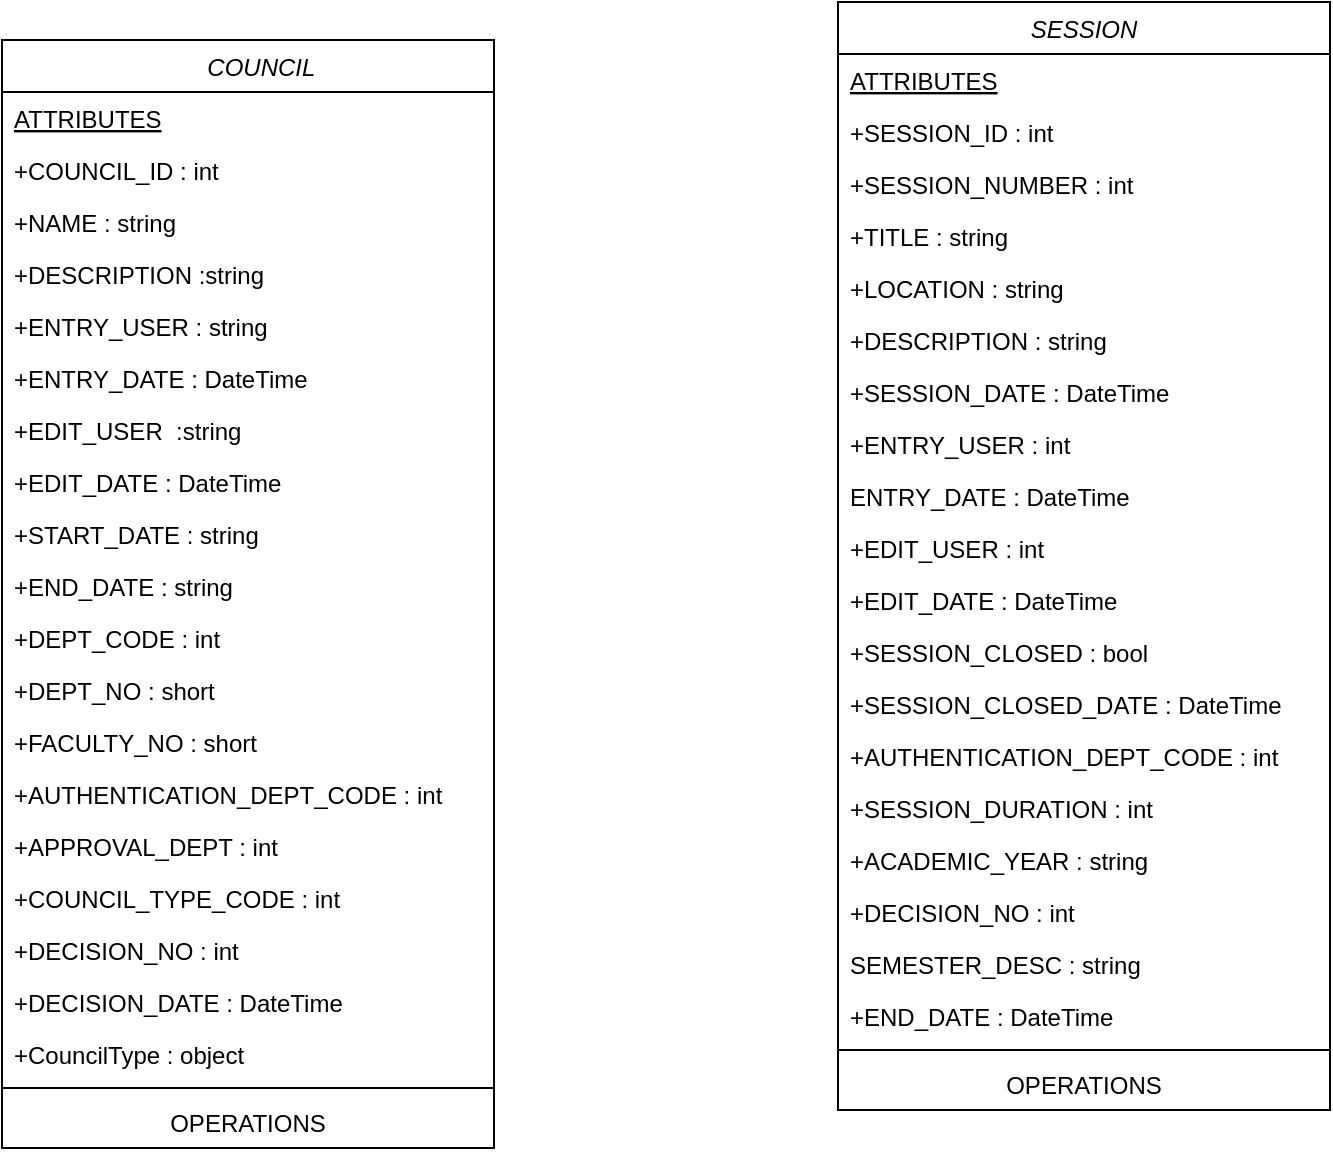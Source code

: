 <mxfile version="20.3.0" type="github">
  <diagram id="C5RBs43oDa-KdzZeNtuy" name="Page-1">
    <mxGraphModel dx="1822" dy="794" grid="0" gridSize="10" guides="1" tooltips="1" connect="1" arrows="1" fold="1" page="0" pageScale="1" pageWidth="827" pageHeight="1169" math="0" shadow="0">
      <root>
        <mxCell id="WIyWlLk6GJQsqaUBKTNV-0" />
        <mxCell id="WIyWlLk6GJQsqaUBKTNV-1" parent="WIyWlLk6GJQsqaUBKTNV-0" />
        <mxCell id="zkfFHV4jXpPFQw0GAbJ--0" value="    COUNCIL" style="swimlane;fontStyle=2;align=center;verticalAlign=top;childLayout=stackLayout;horizontal=1;startSize=26;horizontalStack=0;resizeParent=1;resizeLast=0;collapsible=1;marginBottom=0;rounded=0;shadow=0;strokeWidth=1;" parent="WIyWlLk6GJQsqaUBKTNV-1" vertex="1">
          <mxGeometry x="-122" y="48" width="246" height="554" as="geometry">
            <mxRectangle x="230" y="140" width="160" height="26" as="alternateBounds" />
          </mxGeometry>
        </mxCell>
        <mxCell id="ksNDPHjzEe2QVqUy9oPe-16" value="ATTRIBUTES" style="text;align=left;verticalAlign=top;spacingLeft=4;spacingRight=4;overflow=hidden;rotatable=0;points=[[0,0.5],[1,0.5]];portConstraint=eastwest;fontStyle=4" vertex="1" parent="zkfFHV4jXpPFQw0GAbJ--0">
          <mxGeometry y="26" width="246" height="26" as="geometry" />
        </mxCell>
        <mxCell id="zkfFHV4jXpPFQw0GAbJ--1" value="+COUNCIL_ID : int" style="text;align=left;verticalAlign=top;spacingLeft=4;spacingRight=4;overflow=hidden;rotatable=0;points=[[0,0.5],[1,0.5]];portConstraint=eastwest;" parent="zkfFHV4jXpPFQw0GAbJ--0" vertex="1">
          <mxGeometry y="52" width="246" height="26" as="geometry" />
        </mxCell>
        <mxCell id="zkfFHV4jXpPFQw0GAbJ--2" value="+NAME : string" style="text;align=left;verticalAlign=top;spacingLeft=4;spacingRight=4;overflow=hidden;rotatable=0;points=[[0,0.5],[1,0.5]];portConstraint=eastwest;rounded=0;shadow=0;html=0;" parent="zkfFHV4jXpPFQw0GAbJ--0" vertex="1">
          <mxGeometry y="78" width="246" height="26" as="geometry" />
        </mxCell>
        <mxCell id="ksNDPHjzEe2QVqUy9oPe-0" value="+DESCRIPTION :string" style="text;align=left;verticalAlign=top;spacingLeft=4;spacingRight=4;overflow=hidden;rotatable=0;points=[[0,0.5],[1,0.5]];portConstraint=eastwest;rounded=0;shadow=0;html=0;" vertex="1" parent="zkfFHV4jXpPFQw0GAbJ--0">
          <mxGeometry y="104" width="246" height="26" as="geometry" />
        </mxCell>
        <mxCell id="ksNDPHjzEe2QVqUy9oPe-1" value="+ENTRY_USER : string" style="text;align=left;verticalAlign=top;spacingLeft=4;spacingRight=4;overflow=hidden;rotatable=0;points=[[0,0.5],[1,0.5]];portConstraint=eastwest;rounded=0;shadow=0;html=0;" vertex="1" parent="zkfFHV4jXpPFQw0GAbJ--0">
          <mxGeometry y="130" width="246" height="26" as="geometry" />
        </mxCell>
        <mxCell id="ksNDPHjzEe2QVqUy9oPe-2" value="+ENTRY_DATE : DateTime" style="text;align=left;verticalAlign=top;spacingLeft=4;spacingRight=4;overflow=hidden;rotatable=0;points=[[0,0.5],[1,0.5]];portConstraint=eastwest;rounded=0;shadow=0;html=0;" vertex="1" parent="zkfFHV4jXpPFQw0GAbJ--0">
          <mxGeometry y="156" width="246" height="26" as="geometry" />
        </mxCell>
        <mxCell id="ksNDPHjzEe2QVqUy9oPe-3" value="+EDIT_USER  :string" style="text;align=left;verticalAlign=top;spacingLeft=4;spacingRight=4;overflow=hidden;rotatable=0;points=[[0,0.5],[1,0.5]];portConstraint=eastwest;rounded=0;shadow=0;html=0;" vertex="1" parent="zkfFHV4jXpPFQw0GAbJ--0">
          <mxGeometry y="182" width="246" height="26" as="geometry" />
        </mxCell>
        <mxCell id="ksNDPHjzEe2QVqUy9oPe-4" value="+EDIT_DATE : DateTime" style="text;align=left;verticalAlign=top;spacingLeft=4;spacingRight=4;overflow=hidden;rotatable=0;points=[[0,0.5],[1,0.5]];portConstraint=eastwest;rounded=0;shadow=0;html=0;" vertex="1" parent="zkfFHV4jXpPFQw0GAbJ--0">
          <mxGeometry y="208" width="246" height="26" as="geometry" />
        </mxCell>
        <mxCell id="ksNDPHjzEe2QVqUy9oPe-5" value="+START_DATE : string" style="text;align=left;verticalAlign=top;spacingLeft=4;spacingRight=4;overflow=hidden;rotatable=0;points=[[0,0.5],[1,0.5]];portConstraint=eastwest;rounded=0;shadow=0;html=0;" vertex="1" parent="zkfFHV4jXpPFQw0GAbJ--0">
          <mxGeometry y="234" width="246" height="26" as="geometry" />
        </mxCell>
        <mxCell id="ksNDPHjzEe2QVqUy9oPe-6" value="+END_DATE : string" style="text;align=left;verticalAlign=top;spacingLeft=4;spacingRight=4;overflow=hidden;rotatable=0;points=[[0,0.5],[1,0.5]];portConstraint=eastwest;rounded=0;shadow=0;html=0;" vertex="1" parent="zkfFHV4jXpPFQw0GAbJ--0">
          <mxGeometry y="260" width="246" height="26" as="geometry" />
        </mxCell>
        <mxCell id="ksNDPHjzEe2QVqUy9oPe-7" value="+DEPT_CODE : int&#xa; " style="text;align=left;verticalAlign=top;spacingLeft=4;spacingRight=4;overflow=hidden;rotatable=0;points=[[0,0.5],[1,0.5]];portConstraint=eastwest;rounded=0;shadow=0;html=0;" vertex="1" parent="zkfFHV4jXpPFQw0GAbJ--0">
          <mxGeometry y="286" width="246" height="26" as="geometry" />
        </mxCell>
        <mxCell id="ksNDPHjzEe2QVqUy9oPe-9" value="+DEPT_NO : short" style="text;align=left;verticalAlign=top;spacingLeft=4;spacingRight=4;overflow=hidden;rotatable=0;points=[[0,0.5],[1,0.5]];portConstraint=eastwest;rounded=0;shadow=0;html=0;" vertex="1" parent="zkfFHV4jXpPFQw0GAbJ--0">
          <mxGeometry y="312" width="246" height="26" as="geometry" />
        </mxCell>
        <mxCell id="ksNDPHjzEe2QVqUy9oPe-8" value="+FACULTY_NO : short&#xa;" style="text;align=left;verticalAlign=top;spacingLeft=4;spacingRight=4;overflow=hidden;rotatable=0;points=[[0,0.5],[1,0.5]];portConstraint=eastwest;rounded=0;shadow=0;html=0;" vertex="1" parent="zkfFHV4jXpPFQw0GAbJ--0">
          <mxGeometry y="338" width="246" height="26" as="geometry" />
        </mxCell>
        <mxCell id="ksNDPHjzEe2QVqUy9oPe-10" value="+AUTHENTICATION_DEPT_CODE : int" style="text;align=left;verticalAlign=top;spacingLeft=4;spacingRight=4;overflow=hidden;rotatable=0;points=[[0,0.5],[1,0.5]];portConstraint=eastwest;rounded=0;shadow=0;html=0;" vertex="1" parent="zkfFHV4jXpPFQw0GAbJ--0">
          <mxGeometry y="364" width="246" height="26" as="geometry" />
        </mxCell>
        <mxCell id="ksNDPHjzEe2QVqUy9oPe-11" value="+APPROVAL_DEPT : int" style="text;align=left;verticalAlign=top;spacingLeft=4;spacingRight=4;overflow=hidden;rotatable=0;points=[[0,0.5],[1,0.5]];portConstraint=eastwest;rounded=0;shadow=0;html=0;" vertex="1" parent="zkfFHV4jXpPFQw0GAbJ--0">
          <mxGeometry y="390" width="246" height="26" as="geometry" />
        </mxCell>
        <mxCell id="zkfFHV4jXpPFQw0GAbJ--3" value="+COUNCIL_TYPE_CODE : int&#xa;" style="text;align=left;verticalAlign=top;spacingLeft=4;spacingRight=4;overflow=hidden;rotatable=0;points=[[0,0.5],[1,0.5]];portConstraint=eastwest;rounded=0;shadow=0;html=0;" parent="zkfFHV4jXpPFQw0GAbJ--0" vertex="1">
          <mxGeometry y="416" width="246" height="26" as="geometry" />
        </mxCell>
        <mxCell id="ksNDPHjzEe2QVqUy9oPe-12" value="+DECISION_NO : int&#xa;" style="text;align=left;verticalAlign=top;spacingLeft=4;spacingRight=4;overflow=hidden;rotatable=0;points=[[0,0.5],[1,0.5]];portConstraint=eastwest;rounded=0;shadow=0;html=0;" vertex="1" parent="zkfFHV4jXpPFQw0GAbJ--0">
          <mxGeometry y="442" width="246" height="26" as="geometry" />
        </mxCell>
        <mxCell id="ksNDPHjzEe2QVqUy9oPe-13" value="+DECISION_DATE : DateTime" style="text;align=left;verticalAlign=top;spacingLeft=4;spacingRight=4;overflow=hidden;rotatable=0;points=[[0,0.5],[1,0.5]];portConstraint=eastwest;rounded=0;shadow=0;html=0;" vertex="1" parent="zkfFHV4jXpPFQw0GAbJ--0">
          <mxGeometry y="468" width="246" height="26" as="geometry" />
        </mxCell>
        <mxCell id="ksNDPHjzEe2QVqUy9oPe-14" value="+CouncilType : object" style="text;align=left;verticalAlign=top;spacingLeft=4;spacingRight=4;overflow=hidden;rotatable=0;points=[[0,0.5],[1,0.5]];portConstraint=eastwest;rounded=0;shadow=0;html=0;" vertex="1" parent="zkfFHV4jXpPFQw0GAbJ--0">
          <mxGeometry y="494" width="246" height="26" as="geometry" />
        </mxCell>
        <mxCell id="zkfFHV4jXpPFQw0GAbJ--4" value="" style="line;html=1;strokeWidth=1;align=left;verticalAlign=middle;spacingTop=-1;spacingLeft=3;spacingRight=3;rotatable=0;labelPosition=right;points=[];portConstraint=eastwest;" parent="zkfFHV4jXpPFQw0GAbJ--0" vertex="1">
          <mxGeometry y="520" width="246" height="8" as="geometry" />
        </mxCell>
        <mxCell id="zkfFHV4jXpPFQw0GAbJ--5" value="OPERATIONS" style="text;align=center;verticalAlign=top;spacingLeft=4;spacingRight=4;overflow=hidden;rotatable=0;points=[[0,0.5],[1,0.5]];portConstraint=eastwest;" parent="zkfFHV4jXpPFQw0GAbJ--0" vertex="1">
          <mxGeometry y="528" width="246" height="26" as="geometry" />
        </mxCell>
        <mxCell id="ksNDPHjzEe2QVqUy9oPe-17" value="SESSION" style="swimlane;fontStyle=2;align=center;verticalAlign=top;childLayout=stackLayout;horizontal=1;startSize=26;horizontalStack=0;resizeParent=1;resizeLast=0;collapsible=1;marginBottom=0;rounded=0;shadow=0;strokeWidth=1;" vertex="1" parent="WIyWlLk6GJQsqaUBKTNV-1">
          <mxGeometry x="296" y="29" width="246" height="554" as="geometry">
            <mxRectangle x="230" y="140" width="160" height="26" as="alternateBounds" />
          </mxGeometry>
        </mxCell>
        <mxCell id="ksNDPHjzEe2QVqUy9oPe-18" value="ATTRIBUTES" style="text;align=left;verticalAlign=top;spacingLeft=4;spacingRight=4;overflow=hidden;rotatable=0;points=[[0,0.5],[1,0.5]];portConstraint=eastwest;fontStyle=4" vertex="1" parent="ksNDPHjzEe2QVqUy9oPe-17">
          <mxGeometry y="26" width="246" height="26" as="geometry" />
        </mxCell>
        <mxCell id="ksNDPHjzEe2QVqUy9oPe-19" value="+SESSION_ID : int&#xa;" style="text;align=left;verticalAlign=top;spacingLeft=4;spacingRight=4;overflow=hidden;rotatable=0;points=[[0,0.5],[1,0.5]];portConstraint=eastwest;" vertex="1" parent="ksNDPHjzEe2QVqUy9oPe-17">
          <mxGeometry y="52" width="246" height="26" as="geometry" />
        </mxCell>
        <mxCell id="ksNDPHjzEe2QVqUy9oPe-20" value="+SESSION_NUMBER : int&#xa;" style="text;align=left;verticalAlign=top;spacingLeft=4;spacingRight=4;overflow=hidden;rotatable=0;points=[[0,0.5],[1,0.5]];portConstraint=eastwest;rounded=0;shadow=0;html=0;" vertex="1" parent="ksNDPHjzEe2QVqUy9oPe-17">
          <mxGeometry y="78" width="246" height="26" as="geometry" />
        </mxCell>
        <mxCell id="ksNDPHjzEe2QVqUy9oPe-21" value="+TITLE : string" style="text;align=left;verticalAlign=top;spacingLeft=4;spacingRight=4;overflow=hidden;rotatable=0;points=[[0,0.5],[1,0.5]];portConstraint=eastwest;rounded=0;shadow=0;html=0;" vertex="1" parent="ksNDPHjzEe2QVqUy9oPe-17">
          <mxGeometry y="104" width="246" height="26" as="geometry" />
        </mxCell>
        <mxCell id="ksNDPHjzEe2QVqUy9oPe-22" value="+LOCATION : string" style="text;align=left;verticalAlign=top;spacingLeft=4;spacingRight=4;overflow=hidden;rotatable=0;points=[[0,0.5],[1,0.5]];portConstraint=eastwest;rounded=0;shadow=0;html=0;" vertex="1" parent="ksNDPHjzEe2QVqUy9oPe-17">
          <mxGeometry y="130" width="246" height="26" as="geometry" />
        </mxCell>
        <mxCell id="ksNDPHjzEe2QVqUy9oPe-23" value="+DESCRIPTION : string&#xa;" style="text;align=left;verticalAlign=top;spacingLeft=4;spacingRight=4;overflow=hidden;rotatable=0;points=[[0,0.5],[1,0.5]];portConstraint=eastwest;rounded=0;shadow=0;html=0;" vertex="1" parent="ksNDPHjzEe2QVqUy9oPe-17">
          <mxGeometry y="156" width="246" height="26" as="geometry" />
        </mxCell>
        <mxCell id="ksNDPHjzEe2QVqUy9oPe-24" value="+SESSION_DATE : DateTime" style="text;align=left;verticalAlign=top;spacingLeft=4;spacingRight=4;overflow=hidden;rotatable=0;points=[[0,0.5],[1,0.5]];portConstraint=eastwest;rounded=0;shadow=0;html=0;" vertex="1" parent="ksNDPHjzEe2QVqUy9oPe-17">
          <mxGeometry y="182" width="246" height="26" as="geometry" />
        </mxCell>
        <mxCell id="ksNDPHjzEe2QVqUy9oPe-25" value="+ENTRY_USER : int" style="text;align=left;verticalAlign=top;spacingLeft=4;spacingRight=4;overflow=hidden;rotatable=0;points=[[0,0.5],[1,0.5]];portConstraint=eastwest;rounded=0;shadow=0;html=0;" vertex="1" parent="ksNDPHjzEe2QVqUy9oPe-17">
          <mxGeometry y="208" width="246" height="26" as="geometry" />
        </mxCell>
        <mxCell id="ksNDPHjzEe2QVqUy9oPe-26" value="ENTRY_DATE : DateTime" style="text;align=left;verticalAlign=top;spacingLeft=4;spacingRight=4;overflow=hidden;rotatable=0;points=[[0,0.5],[1,0.5]];portConstraint=eastwest;rounded=0;shadow=0;html=0;" vertex="1" parent="ksNDPHjzEe2QVqUy9oPe-17">
          <mxGeometry y="234" width="246" height="26" as="geometry" />
        </mxCell>
        <mxCell id="ksNDPHjzEe2QVqUy9oPe-27" value="+EDIT_USER : int" style="text;align=left;verticalAlign=top;spacingLeft=4;spacingRight=4;overflow=hidden;rotatable=0;points=[[0,0.5],[1,0.5]];portConstraint=eastwest;rounded=0;shadow=0;html=0;" vertex="1" parent="ksNDPHjzEe2QVqUy9oPe-17">
          <mxGeometry y="260" width="246" height="26" as="geometry" />
        </mxCell>
        <mxCell id="ksNDPHjzEe2QVqUy9oPe-28" value="+EDIT_DATE : DateTime" style="text;align=left;verticalAlign=top;spacingLeft=4;spacingRight=4;overflow=hidden;rotatable=0;points=[[0,0.5],[1,0.5]];portConstraint=eastwest;rounded=0;shadow=0;html=0;" vertex="1" parent="ksNDPHjzEe2QVqUy9oPe-17">
          <mxGeometry y="286" width="246" height="26" as="geometry" />
        </mxCell>
        <mxCell id="ksNDPHjzEe2QVqUy9oPe-29" value="+SESSION_CLOSED : bool" style="text;align=left;verticalAlign=top;spacingLeft=4;spacingRight=4;overflow=hidden;rotatable=0;points=[[0,0.5],[1,0.5]];portConstraint=eastwest;rounded=0;shadow=0;html=0;" vertex="1" parent="ksNDPHjzEe2QVqUy9oPe-17">
          <mxGeometry y="312" width="246" height="26" as="geometry" />
        </mxCell>
        <mxCell id="ksNDPHjzEe2QVqUy9oPe-30" value="+SESSION_CLOSED_DATE : DateTime&#xa;" style="text;align=left;verticalAlign=top;spacingLeft=4;spacingRight=4;overflow=hidden;rotatable=0;points=[[0,0.5],[1,0.5]];portConstraint=eastwest;rounded=0;shadow=0;html=0;" vertex="1" parent="ksNDPHjzEe2QVqUy9oPe-17">
          <mxGeometry y="338" width="246" height="26" as="geometry" />
        </mxCell>
        <mxCell id="ksNDPHjzEe2QVqUy9oPe-31" value="+AUTHENTICATION_DEPT_CODE : int" style="text;align=left;verticalAlign=top;spacingLeft=4;spacingRight=4;overflow=hidden;rotatable=0;points=[[0,0.5],[1,0.5]];portConstraint=eastwest;rounded=0;shadow=0;html=0;" vertex="1" parent="ksNDPHjzEe2QVqUy9oPe-17">
          <mxGeometry y="364" width="246" height="26" as="geometry" />
        </mxCell>
        <mxCell id="ksNDPHjzEe2QVqUy9oPe-32" value="+SESSION_DURATION : int" style="text;align=left;verticalAlign=top;spacingLeft=4;spacingRight=4;overflow=hidden;rotatable=0;points=[[0,0.5],[1,0.5]];portConstraint=eastwest;rounded=0;shadow=0;html=0;" vertex="1" parent="ksNDPHjzEe2QVqUy9oPe-17">
          <mxGeometry y="390" width="246" height="26" as="geometry" />
        </mxCell>
        <mxCell id="ksNDPHjzEe2QVqUy9oPe-33" value="+ACADEMIC_YEAR : string" style="text;align=left;verticalAlign=top;spacingLeft=4;spacingRight=4;overflow=hidden;rotatable=0;points=[[0,0.5],[1,0.5]];portConstraint=eastwest;rounded=0;shadow=0;html=0;" vertex="1" parent="ksNDPHjzEe2QVqUy9oPe-17">
          <mxGeometry y="416" width="246" height="26" as="geometry" />
        </mxCell>
        <mxCell id="ksNDPHjzEe2QVqUy9oPe-34" value="+DECISION_NO : int&#xa;" style="text;align=left;verticalAlign=top;spacingLeft=4;spacingRight=4;overflow=hidden;rotatable=0;points=[[0,0.5],[1,0.5]];portConstraint=eastwest;rounded=0;shadow=0;html=0;" vertex="1" parent="ksNDPHjzEe2QVqUy9oPe-17">
          <mxGeometry y="442" width="246" height="26" as="geometry" />
        </mxCell>
        <mxCell id="ksNDPHjzEe2QVqUy9oPe-35" value="SEMESTER_DESC : string" style="text;align=left;verticalAlign=top;spacingLeft=4;spacingRight=4;overflow=hidden;rotatable=0;points=[[0,0.5],[1,0.5]];portConstraint=eastwest;rounded=0;shadow=0;html=0;" vertex="1" parent="ksNDPHjzEe2QVqUy9oPe-17">
          <mxGeometry y="468" width="246" height="26" as="geometry" />
        </mxCell>
        <mxCell id="ksNDPHjzEe2QVqUy9oPe-36" value="+END_DATE : DateTime" style="text;align=left;verticalAlign=top;spacingLeft=4;spacingRight=4;overflow=hidden;rotatable=0;points=[[0,0.5],[1,0.5]];portConstraint=eastwest;rounded=0;shadow=0;html=0;" vertex="1" parent="ksNDPHjzEe2QVqUy9oPe-17">
          <mxGeometry y="494" width="246" height="26" as="geometry" />
        </mxCell>
        <mxCell id="ksNDPHjzEe2QVqUy9oPe-37" value="" style="line;html=1;strokeWidth=1;align=left;verticalAlign=middle;spacingTop=-1;spacingLeft=3;spacingRight=3;rotatable=0;labelPosition=right;points=[];portConstraint=eastwest;" vertex="1" parent="ksNDPHjzEe2QVqUy9oPe-17">
          <mxGeometry y="520" width="246" height="8" as="geometry" />
        </mxCell>
        <mxCell id="ksNDPHjzEe2QVqUy9oPe-38" value="OPERATIONS" style="text;align=center;verticalAlign=top;spacingLeft=4;spacingRight=4;overflow=hidden;rotatable=0;points=[[0,0.5],[1,0.5]];portConstraint=eastwest;" vertex="1" parent="ksNDPHjzEe2QVqUy9oPe-17">
          <mxGeometry y="528" width="246" height="26" as="geometry" />
        </mxCell>
      </root>
    </mxGraphModel>
  </diagram>
</mxfile>
